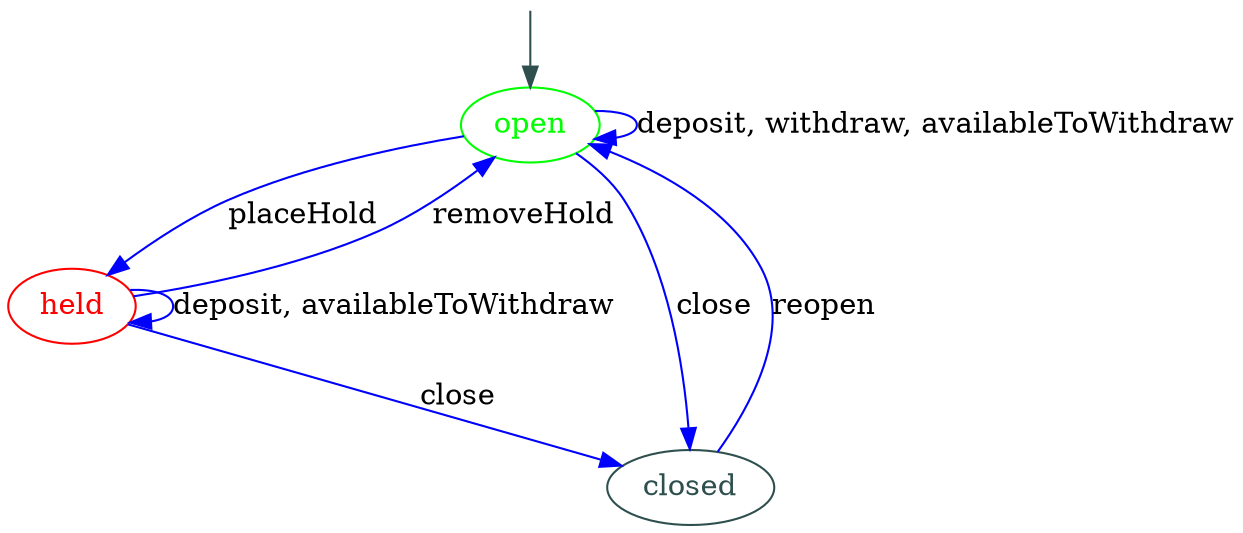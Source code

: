 digraph Account {

  start [label="", fixedsize="false", width=0, height=0, shape=none];
  start -> open [color=darkslategrey];

  open [color=green, fontcolor=green];

  open -> open [color=blue, label="deposit, withdraw, availableToWithdraw"];
  open -> held [color=blue, label="placeHold"];
  open -> closed [color=blue, label="close"];

  held [color=red, fontcolor=red];

  held -> held [color=blue, label="deposit, availableToWithdraw"];
  held -> open [color=blue, label="removeHold"];
  held -> closed [color=blue, label="close"];

  closed [color=darkslategrey, fontcolor=darkslategrey];

  closed -> open [color=blue, label="reopen"];
}

